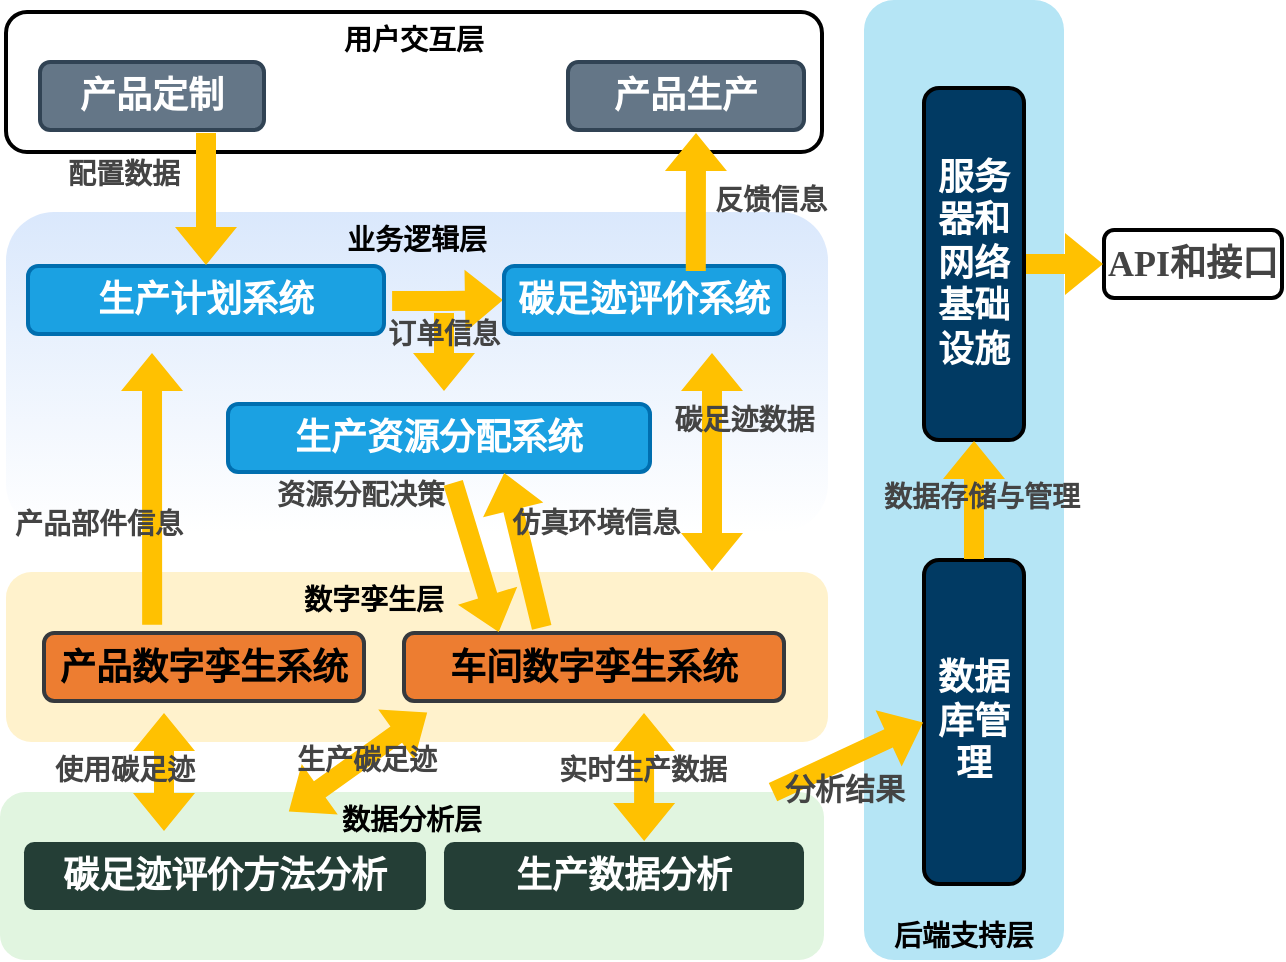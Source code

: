 <mxfile version="24.4.0" type="github">
  <diagram name="第 1 页" id="2Q7EJ7l_47jYazfSLr18">
    <mxGraphModel dx="1514" dy="831" grid="1" gridSize="10" guides="1" tooltips="1" connect="1" arrows="1" fold="1" page="1" pageScale="1" pageWidth="827" pageHeight="1169" math="0" shadow="0">
      <root>
        <mxCell id="0" />
        <mxCell id="1" parent="0" />
        <mxCell id="aD8HVvrzkeYgRYOUQNUD-90" value="API和接口" style="whiteSpace=wrap;strokeWidth=2;fontSize=18;fontFamily=Times New Roman;fontColor=#444444;rounded=1;fontStyle=1" parent="1" vertex="1">
          <mxGeometry x="560" y="149" width="89" height="34" as="geometry" />
        </mxCell>
        <mxCell id="aD8HVvrzkeYgRYOUQNUD-92" value="后端支持层" style="whiteSpace=wrap;strokeWidth=2;verticalAlign=bottom;fontFamily=Times New Roman;fontSize=14;rounded=1;fontStyle=1;fillColor=#B5E5F5;strokeColor=none;" parent="1" vertex="1">
          <mxGeometry x="440" y="34" width="100" height="480" as="geometry" />
        </mxCell>
        <mxCell id="aD8HVvrzkeYgRYOUQNUD-93" value="数据库管理" style="whiteSpace=wrap;strokeWidth=2;fontSize=18;fontFamily=Times New Roman;fontColor=#FFFFFF;rounded=1;fontStyle=1;fillColor=#013a63;" parent="1" vertex="1">
          <mxGeometry x="470" y="314" width="50" height="162" as="geometry" />
        </mxCell>
        <mxCell id="aD8HVvrzkeYgRYOUQNUD-133" style="rounded=0;orthogonalLoop=1;jettySize=auto;html=1;fontFamily=Times New Roman;fontColor=#444444;fontStyle=1;shape=flexArrow;endArrow=block;fontSize=14;strokeColor=none;startArrow=none;fillColor=#ffc101;exitX=1;exitY=0.5;exitDx=0;exitDy=0;entryX=0;entryY=0.5;entryDx=0;entryDy=0;" parent="1" source="aD8HVvrzkeYgRYOUQNUD-94" target="aD8HVvrzkeYgRYOUQNUD-90" edge="1">
          <mxGeometry relative="1" as="geometry">
            <mxPoint x="520" y="173" as="sourcePoint" />
            <mxPoint x="570" y="167" as="targetPoint" />
            <Array as="points" />
          </mxGeometry>
        </mxCell>
        <mxCell id="aD8HVvrzkeYgRYOUQNUD-94" value="服务器和网络基础设施" style="whiteSpace=wrap;strokeWidth=2;fontSize=18;fontFamily=Times New Roman;fontColor=#FFFFFF;rounded=1;fontStyle=1;fillColor=#013a63;" parent="1" vertex="1">
          <mxGeometry x="470" y="78" width="50" height="176" as="geometry" />
        </mxCell>
        <mxCell id="aD8HVvrzkeYgRYOUQNUD-96" value="数据分析层" style="whiteSpace=wrap;strokeWidth=2;verticalAlign=top;fontFamily=Times New Roman;fontSize=14;rounded=1;shadow=0;glass=0;fillColor=#E1F5E0;strokeColor=none;fontStyle=1" parent="1" vertex="1">
          <mxGeometry x="8" y="430" width="412" height="84" as="geometry" />
        </mxCell>
        <mxCell id="aD8HVvrzkeYgRYOUQNUD-97" value="生产数据分析" style="whiteSpace=wrap;strokeWidth=2;fontSize=18;fontFamily=Times New Roman;fontColor=#FFFFFF;rounded=1;fillColor=#243e36;strokeColor=none;fontStyle=1" parent="1" vertex="1">
          <mxGeometry x="230" y="455" width="180" height="34" as="geometry" />
        </mxCell>
        <mxCell id="aD8HVvrzkeYgRYOUQNUD-98" value="碳足迹评价方法分析" style="whiteSpace=wrap;strokeWidth=2;fontSize=18;fontFamily=Times New Roman;fontColor=#FFFFFF;rounded=1;fillColor=#243e36;strokeColor=none;fontStyle=1" parent="1" vertex="1">
          <mxGeometry x="20" y="455" width="201" height="34" as="geometry" />
        </mxCell>
        <mxCell id="aD8HVvrzkeYgRYOUQNUD-99" value="                                          数字孪生层" style="whiteSpace=wrap;strokeWidth=2;verticalAlign=top;fontFamily=Times New Roman;fontSize=14;rounded=1;fillColor=#fff2cc;strokeColor=none;fontStyle=1;labelPosition=center;verticalLabelPosition=middle;align=left;horizontal=1;" parent="1" vertex="1">
          <mxGeometry x="11" y="320" width="411" height="85" as="geometry" />
        </mxCell>
        <mxCell id="aD8HVvrzkeYgRYOUQNUD-100" value="车间数字孪生系统" style="whiteSpace=wrap;strokeWidth=2;fontSize=18;fontFamily=Times New Roman;rounded=1;fillColor=#ed7d31;strokeColor=#36393d;fontStyle=1" parent="1" vertex="1">
          <mxGeometry x="210" y="350.5" width="190" height="34" as="geometry" />
        </mxCell>
        <mxCell id="aD8HVvrzkeYgRYOUQNUD-102" value="业务逻辑层" style="whiteSpace=wrap;strokeWidth=2;verticalAlign=top;fontFamily=Times New Roman;fontSize=14;rounded=1;fillColor=#dae8fc;strokeColor=none;fontStyle=1;gradientColor=#FFFFFF;" parent="1" vertex="1">
          <mxGeometry x="11" y="140" width="411" height="160" as="geometry" />
        </mxCell>
        <mxCell id="7mU_pzhBPRhIk3vwuMmt-2" style="edgeStyle=orthogonalEdgeStyle;rounded=0;orthogonalLoop=1;jettySize=auto;html=1;entryX=0;entryY=0.5;entryDx=0;entryDy=0;labelBackgroundColor=default;endArrow=block;fontSize=14;fontFamily=Times New Roman;strokeColor=none;fontColor=#444444;startArrow=none;fontStyle=1;fillColor=#ffc101;shape=flexArrow;exitX=1.02;exitY=0.516;exitDx=0;exitDy=0;exitPerimeter=0;" parent="1" source="aD8HVvrzkeYgRYOUQNUD-103" target="aD8HVvrzkeYgRYOUQNUD-105" edge="1">
          <mxGeometry relative="1" as="geometry" />
        </mxCell>
        <mxCell id="aD8HVvrzkeYgRYOUQNUD-103" value="生产计划系统" style="whiteSpace=wrap;strokeWidth=2;fontSize=18;fontFamily=Times New Roman;rounded=1;fillColor=#1ba1e2;strokeColor=#006EAF;fontStyle=1;fontColor=#ffffff;" parent="1" vertex="1">
          <mxGeometry x="22" y="167" width="178" height="34" as="geometry" />
        </mxCell>
        <mxCell id="aD8HVvrzkeYgRYOUQNUD-104" value="生产资源分配系统" style="whiteSpace=wrap;strokeWidth=2;fontSize=18;fontFamily=Times New Roman;rounded=1;fillColor=#1ba1e2;strokeColor=#006EAF;fontStyle=1;fontColor=#ffffff;" parent="1" vertex="1">
          <mxGeometry x="122" y="236" width="211" height="34" as="geometry" />
        </mxCell>
        <mxCell id="aD8HVvrzkeYgRYOUQNUD-105" value="碳足迹评价系统" style="whiteSpace=wrap;strokeWidth=2;fontSize=18;fontFamily=Times New Roman;rounded=1;fillColor=#1ba1e2;strokeColor=#006EAF;fontStyle=1;fontColor=#ffffff;" parent="1" vertex="1">
          <mxGeometry x="260" y="167" width="140" height="34" as="geometry" />
        </mxCell>
        <mxCell id="aD8HVvrzkeYgRYOUQNUD-106" value="用户交互层" style="whiteSpace=wrap;strokeWidth=2;verticalAlign=top;fontFamily=Times New Roman;fontSize=14;rounded=1;fontStyle=1;" parent="1" vertex="1">
          <mxGeometry x="11" y="40" width="408" height="70" as="geometry" />
        </mxCell>
        <mxCell id="aD8HVvrzkeYgRYOUQNUD-107" value="产品定制" style="whiteSpace=wrap;strokeWidth=2;fontFamily=Times New Roman;fontSize=18;fontColor=#ffffff;rounded=1;fillColor=#647687;strokeColor=#314354;fontStyle=1" parent="1" vertex="1">
          <mxGeometry x="28" y="65" width="112" height="34" as="geometry" />
        </mxCell>
        <mxCell id="aD8HVvrzkeYgRYOUQNUD-120" value="配置数据" style="curved=1;startArrow=none;endArrow=block;entryX=0.5;entryY=0.006;rounded=0;fontFamily=Times New Roman;fontSize=14;fontColor=#444444;fontStyle=1;shape=flexArrow;fillColor=#ffc101;strokeColor=none;labelBackgroundColor=none;" parent="1" target="aD8HVvrzkeYgRYOUQNUD-103" edge="1">
          <mxGeometry x="-0.403" y="-41" relative="1" as="geometry">
            <Array as="points" />
            <mxPoint x="111" y="100" as="sourcePoint" />
            <mxPoint as="offset" />
          </mxGeometry>
        </mxCell>
        <mxCell id="aD8HVvrzkeYgRYOUQNUD-122" value="订单信息" style="curved=1;startArrow=none;endArrow=block;rounded=0;fontSize=14;fontFamily=Times New Roman;fontColor=#444444;labelBackgroundColor=none;fontStyle=1;shape=flexArrow;strokeColor=none;fillColor=#ffc101;" parent="1" edge="1">
          <mxGeometry x="-0.5" relative="1" as="geometry">
            <Array as="points" />
            <mxPoint as="offset" />
            <mxPoint x="230" y="190" as="sourcePoint" />
            <mxPoint x="230" y="230" as="targetPoint" />
          </mxGeometry>
        </mxCell>
        <mxCell id="aD8HVvrzkeYgRYOUQNUD-123" value="资源分配决策" style="startArrow=none;endArrow=block;entryX=0.25;entryY=0;rounded=0;fontSize=14;fontFamily=Times New Roman;entryDx=0;entryDy=0;fontColor=#444444;fontStyle=1;shape=flexArrow;strokeColor=none;fillColor=#ffc101;labelBackgroundColor=none;exitX=0.533;exitY=1.147;exitDx=0;exitDy=0;exitPerimeter=0;" parent="1" source="aD8HVvrzkeYgRYOUQNUD-104" target="aD8HVvrzkeYgRYOUQNUD-100" edge="1">
          <mxGeometry x="-1" y="-46" relative="1" as="geometry">
            <Array as="points" />
            <mxPoint x="132" y="310" as="sourcePoint" />
            <mxPoint x="-2" y="-8" as="offset" />
          </mxGeometry>
        </mxCell>
        <mxCell id="aD8HVvrzkeYgRYOUQNUD-129" value="数据存储与管理" style="curved=1;startArrow=none;endArrow=block;rounded=0;fontSize=14;fontFamily=Times New Roman;fontColor=#444444;fontStyle=1;shape=flexArrow;labelBackgroundColor=none;strokeColor=none;fillColor=#ffc101;exitX=0.5;exitY=0;exitDx=0;exitDy=0;" parent="1" source="aD8HVvrzkeYgRYOUQNUD-93" target="aD8HVvrzkeYgRYOUQNUD-94" edge="1">
          <mxGeometry x="0.076" y="-4" relative="1" as="geometry">
            <Array as="points" />
            <mxPoint as="offset" />
            <mxPoint x="495" y="360" as="sourcePoint" />
            <mxPoint x="495" y="320" as="targetPoint" />
          </mxGeometry>
        </mxCell>
        <mxCell id="aD8HVvrzkeYgRYOUQNUD-135" value="" style="endArrow=block;html=1;fontColor=#444444;rounded=0;fontStyle=1;shape=flexArrow;fontSize=14;fontFamily=Times New Roman;strokeColor=none;startArrow=block;fillColor=#ffc101;" parent="1" edge="1">
          <mxGeometry width="50" height="50" relative="1" as="geometry">
            <mxPoint x="364" y="210" as="sourcePoint" />
            <mxPoint x="364" y="320" as="targetPoint" />
            <Array as="points" />
          </mxGeometry>
        </mxCell>
        <mxCell id="aD8HVvrzkeYgRYOUQNUD-136" value="碳足迹数据" style="edgeLabel;align=center;verticalAlign=middle;resizable=0;points=[];endArrow=block;fontSize=14;fontFamily=Times New Roman;rounded=0;strokeColor=none;startArrow=none;fontColor=#444444;fontStyle=1;labelBackgroundColor=none;fillColor=#ffc101;" parent="aD8HVvrzkeYgRYOUQNUD-135" vertex="1" connectable="0">
          <mxGeometry x="-0.177" y="-6" relative="1" as="geometry">
            <mxPoint x="22" y="-13" as="offset" />
          </mxGeometry>
        </mxCell>
        <mxCell id="aD8HVvrzkeYgRYOUQNUD-139" value="" style="endArrow=block;html=1;rounded=0;exitX=0.685;exitY=0.088;exitDx=0;exitDy=0;fontColor=#444444;fontStyle=1;shape=flexArrow;fontSize=14;fontFamily=Times New Roman;strokeColor=none;startArrow=none;fillColor=#ffc101;exitPerimeter=0;" parent="1" source="aD8HVvrzkeYgRYOUQNUD-105" edge="1">
          <mxGeometry width="50" height="50" relative="1" as="geometry">
            <mxPoint x="200" y="220" as="sourcePoint" />
            <mxPoint x="356" y="100" as="targetPoint" />
          </mxGeometry>
        </mxCell>
        <mxCell id="aD8HVvrzkeYgRYOUQNUD-140" value="反馈信息" style="edgeLabel;html=1;align=center;verticalAlign=middle;resizable=0;points=[];endArrow=block;fontSize=14;fontFamily=Times New Roman;rounded=0;strokeColor=none;startArrow=none;fontColor=#444444;fontStyle=1;fillColor=#ffc101;labelBackgroundColor=none;" parent="aD8HVvrzkeYgRYOUQNUD-139" vertex="1" connectable="0">
          <mxGeometry x="0.136" relative="1" as="geometry">
            <mxPoint x="37" y="5" as="offset" />
          </mxGeometry>
        </mxCell>
        <mxCell id="aD8HVvrzkeYgRYOUQNUD-144" value="" style="shape=flexArrow;endArrow=classic;startArrow=classic;html=1;rounded=0;fontStyle=1;strokeColor=none;fillColor=#FFC101;" parent="1" edge="1">
          <mxGeometry width="100" height="100" relative="1" as="geometry">
            <mxPoint x="222" y="390" as="sourcePoint" />
            <mxPoint x="152" y="440" as="targetPoint" />
          </mxGeometry>
        </mxCell>
        <mxCell id="7mU_pzhBPRhIk3vwuMmt-10" value="生产碳足迹" style="edgeLabel;html=1;align=center;verticalAlign=middle;resizable=0;points=[];labelBackgroundColor=none;endArrow=block;fontSize=14;fontFamily=Times New Roman;rounded=0;fontColor=#444444;startArrow=none;fontStyle=1;fillColor=#ffc101;" parent="aD8HVvrzkeYgRYOUQNUD-144" vertex="1" connectable="0">
          <mxGeometry x="-0.082" y="2" relative="1" as="geometry">
            <mxPoint as="offset" />
          </mxGeometry>
        </mxCell>
        <mxCell id="aD8HVvrzkeYgRYOUQNUD-146" value="" style="shape=flexArrow;endArrow=classic;startArrow=classic;html=1;rounded=0;entryX=0.556;entryY=0;entryDx=0;entryDy=0;fontStyle=1;fillColor=#FFC101;strokeColor=none;entryPerimeter=0;" parent="1" target="aD8HVvrzkeYgRYOUQNUD-97" edge="1">
          <mxGeometry width="100" height="100" relative="1" as="geometry">
            <mxPoint x="330" y="390" as="sourcePoint" />
            <mxPoint x="330" y="623" as="targetPoint" />
          </mxGeometry>
        </mxCell>
        <mxCell id="7mU_pzhBPRhIk3vwuMmt-11" value="实时生产数据" style="edgeLabel;html=1;align=center;verticalAlign=middle;resizable=0;points=[];labelBackgroundColor=none;endArrow=block;fontSize=14;fontFamily=Times New Roman;rounded=0;fontColor=#444444;startArrow=none;fontStyle=1;fillColor=#ffc101;" parent="aD8HVvrzkeYgRYOUQNUD-146" vertex="1" connectable="0">
          <mxGeometry x="-0.083" y="-1" relative="1" as="geometry">
            <mxPoint as="offset" />
          </mxGeometry>
        </mxCell>
        <mxCell id="AIAgmdHqUQG0XIoyJWZs-2" value="" style="endArrow=block;html=1;entryX=0;entryY=0.5;entryDx=0;entryDy=0;fontColor=#444444;rounded=0;fontStyle=1;shape=flexArrow;fontSize=14;fontFamily=Times New Roman;strokeColor=none;startArrow=none;fillColor=#ffc101;exitX=0.937;exitY=0.003;exitDx=0;exitDy=0;exitPerimeter=0;" parent="1" source="aD8HVvrzkeYgRYOUQNUD-96" target="aD8HVvrzkeYgRYOUQNUD-93" edge="1">
          <mxGeometry width="50" height="50" relative="1" as="geometry">
            <mxPoint x="420" y="520" as="sourcePoint" />
            <mxPoint x="424" y="588.95" as="targetPoint" />
            <Array as="points" />
          </mxGeometry>
        </mxCell>
        <mxCell id="AIAgmdHqUQG0XIoyJWZs-4" value="分析结果" style="edgeLabel;html=1;align=center;verticalAlign=middle;resizable=0;points=[];fontFamily=Times New Roman;fontStyle=1;fontSize=15;labelBackgroundColor=none;fontColor=#444444;" parent="AIAgmdHqUQG0XIoyJWZs-2" vertex="1" connectable="0">
          <mxGeometry x="-0.034" relative="1" as="geometry">
            <mxPoint x="-1" y="15" as="offset" />
          </mxGeometry>
        </mxCell>
        <mxCell id="qGSyqzhugwNfOkxAxkwJ-2" value="仿真环境信息" style="startArrow=none;endArrow=block;rounded=0;fontSize=14;fontFamily=Times New Roman;fontColor=#444444;fontStyle=1;shape=flexArrow;strokeColor=none;fillColor=#ffc101;exitX=0.363;exitY=-0.07;exitDx=0;exitDy=0;exitPerimeter=0;labelBackgroundColor=none;entryX=0.654;entryY=1;entryDx=0;entryDy=0;entryPerimeter=0;" parent="1" source="aD8HVvrzkeYgRYOUQNUD-100" target="aD8HVvrzkeYgRYOUQNUD-104" edge="1">
          <mxGeometry x="0.127" y="-39" relative="1" as="geometry">
            <Array as="points" />
            <mxPoint x="142" y="320" as="sourcePoint" />
            <mxPoint as="offset" />
            <mxPoint x="280" y="300" as="targetPoint" />
          </mxGeometry>
        </mxCell>
        <mxCell id="qGSyqzhugwNfOkxAxkwJ-10" style="rounded=0;orthogonalLoop=1;jettySize=auto;html=1;shape=flexArrow;strokeColor=none;fillColor=#ffc101;exitX=0.338;exitY=-0.105;exitDx=0;exitDy=0;exitPerimeter=0;" parent="1" source="qGSyqzhugwNfOkxAxkwJ-4" edge="1">
          <mxGeometry relative="1" as="geometry">
            <mxPoint x="90" y="380" as="sourcePoint" />
            <mxPoint x="84" y="210" as="targetPoint" />
          </mxGeometry>
        </mxCell>
        <mxCell id="7mU_pzhBPRhIk3vwuMmt-1" value="产品部件信息" style="edgeLabel;html=1;align=center;verticalAlign=middle;resizable=0;points=[];labelBackgroundColor=none;endArrow=block;fontSize=14;fontFamily=Times New Roman;rounded=0;fontColor=#444444;startArrow=none;fontStyle=1;fillColor=#ffc101;" parent="qGSyqzhugwNfOkxAxkwJ-10" vertex="1" connectable="0">
          <mxGeometry x="0.058" y="2" relative="1" as="geometry">
            <mxPoint x="-25" y="22" as="offset" />
          </mxGeometry>
        </mxCell>
        <mxCell id="7mU_pzhBPRhIk3vwuMmt-4" style="rounded=0;orthogonalLoop=1;jettySize=auto;html=1;labelBackgroundColor=none;shape=flexArrow;fillColor=#ffc101;strokeColor=none;startArrow=block;" parent="1" edge="1">
          <mxGeometry relative="1" as="geometry">
            <mxPoint x="90" y="390" as="sourcePoint" />
            <mxPoint x="90" y="450" as="targetPoint" />
          </mxGeometry>
        </mxCell>
        <mxCell id="7mU_pzhBPRhIk3vwuMmt-9" value="使用碳足迹" style="edgeLabel;html=1;align=center;verticalAlign=middle;resizable=0;points=[];labelBackgroundColor=none;endArrow=block;fontSize=14;fontFamily=Times New Roman;rounded=0;fontColor=#444444;startArrow=none;fontStyle=1;fillColor=#ffc101;" parent="7mU_pzhBPRhIk3vwuMmt-4" vertex="1" connectable="0">
          <mxGeometry x="-0.159" y="-1" relative="1" as="geometry">
            <mxPoint x="-19" y="5" as="offset" />
          </mxGeometry>
        </mxCell>
        <mxCell id="qGSyqzhugwNfOkxAxkwJ-4" value="产品数字孪生系统" style="whiteSpace=wrap;strokeWidth=2;fontSize=18;fontFamily=Times New Roman;rounded=1;fillColor=#ed7d31;strokeColor=#36393d;fontStyle=1" parent="1" vertex="1">
          <mxGeometry x="30" y="350.5" width="160" height="34" as="geometry" />
        </mxCell>
        <mxCell id="7mU_pzhBPRhIk3vwuMmt-14" value="产品生产" style="whiteSpace=wrap;strokeWidth=2;fontFamily=Times New Roman;fontSize=18;fontColor=#ffffff;rounded=1;fillColor=#647687;strokeColor=#314354;fontStyle=1" parent="1" vertex="1">
          <mxGeometry x="292" y="65" width="118" height="34" as="geometry" />
        </mxCell>
      </root>
    </mxGraphModel>
  </diagram>
</mxfile>
